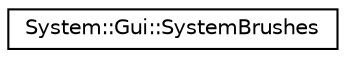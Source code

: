 digraph G
{
  edge [fontname="Helvetica",fontsize="10",labelfontname="Helvetica",labelfontsize="10"];
  node [fontname="Helvetica",fontsize="10",shape=record];
  rankdir="LR";
  Node1 [label="System::Gui::SystemBrushes",height=0.2,width=0.4,color="black", fillcolor="white", style="filled",URL="$class_system_1_1_gui_1_1_system_brushes.html"];
}
